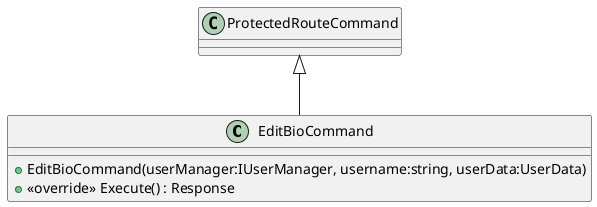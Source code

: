 @startuml
class EditBioCommand {
    + EditBioCommand(userManager:IUserManager, username:string, userData:UserData)
    + <<override>> Execute() : Response
}
ProtectedRouteCommand <|-- EditBioCommand
@enduml
